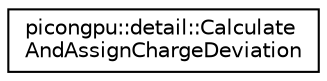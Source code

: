 digraph "Graphical Class Hierarchy"
{
 // LATEX_PDF_SIZE
  edge [fontname="Helvetica",fontsize="10",labelfontname="Helvetica",labelfontsize="10"];
  node [fontname="Helvetica",fontsize="10",shape=record];
  rankdir="LR";
  Node0 [label="picongpu::detail::Calculate\lAndAssignChargeDeviation",height=0.2,width=0.4,color="black", fillcolor="white", style="filled",URL="$structpicongpu_1_1detail_1_1_calculate_and_assign_charge_deviation.html",tooltip=" "];
}
